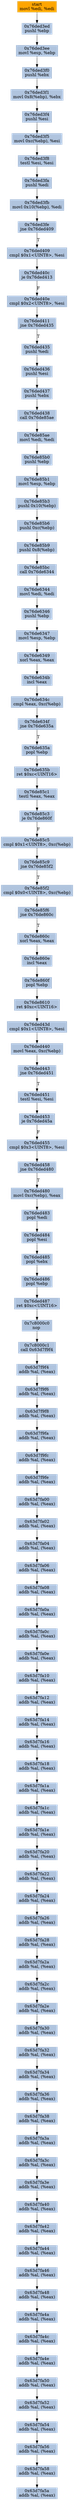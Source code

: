digraph G {
node[shape=rectangle,style=filled,fillcolor=lightsteelblue,color=lightsteelblue]
bgcolor="transparent"
a0x76ded3ebmovl_edi_edi[label="start\nmovl %edi, %edi",color="lightgrey",fillcolor="orange"];
a0x76ded3edpushl_ebp[label="0x76ded3ed\npushl %ebp"];
a0x76ded3eemovl_esp_ebp[label="0x76ded3ee\nmovl %esp, %ebp"];
a0x76ded3f0pushl_ebx[label="0x76ded3f0\npushl %ebx"];
a0x76ded3f1movl_0x8ebp__ebx[label="0x76ded3f1\nmovl 0x8(%ebp), %ebx"];
a0x76ded3f4pushl_esi[label="0x76ded3f4\npushl %esi"];
a0x76ded3f5movl_0xcebp__esi[label="0x76ded3f5\nmovl 0xc(%ebp), %esi"];
a0x76ded3f8testl_esi_esi[label="0x76ded3f8\ntestl %esi, %esi"];
a0x76ded3fapushl_edi[label="0x76ded3fa\npushl %edi"];
a0x76ded3fbmovl_0x10ebp__edi[label="0x76ded3fb\nmovl 0x10(%ebp), %edi"];
a0x76ded3fejne_0x76ded409[label="0x76ded3fe\njne 0x76ded409"];
a0x76ded409cmpl_0x1UINT8_esi[label="0x76ded409\ncmpl $0x1<UINT8>, %esi"];
a0x76ded40cje_0x76ded413[label="0x76ded40c\nje 0x76ded413"];
a0x76ded40ecmpl_0x2UINT8_esi[label="0x76ded40e\ncmpl $0x2<UINT8>, %esi"];
a0x76ded411jne_0x76ded435[label="0x76ded411\njne 0x76ded435"];
a0x76ded435pushl_edi[label="0x76ded435\npushl %edi"];
a0x76ded436pushl_esi[label="0x76ded436\npushl %esi"];
a0x76ded437pushl_ebx[label="0x76ded437\npushl %ebx"];
a0x76ded438call_0x76de85ae[label="0x76ded438\ncall 0x76de85ae"];
a0x76de85aemovl_edi_edi[label="0x76de85ae\nmovl %edi, %edi"];
a0x76de85b0pushl_ebp[label="0x76de85b0\npushl %ebp"];
a0x76de85b1movl_esp_ebp[label="0x76de85b1\nmovl %esp, %ebp"];
a0x76de85b3pushl_0x10ebp_[label="0x76de85b3\npushl 0x10(%ebp)"];
a0x76de85b6pushl_0xcebp_[label="0x76de85b6\npushl 0xc(%ebp)"];
a0x76de85b9pushl_0x8ebp_[label="0x76de85b9\npushl 0x8(%ebp)"];
a0x76de85bccall_0x76de6344[label="0x76de85bc\ncall 0x76de6344"];
a0x76de6344movl_edi_edi[label="0x76de6344\nmovl %edi, %edi"];
a0x76de6346pushl_ebp[label="0x76de6346\npushl %ebp"];
a0x76de6347movl_esp_ebp[label="0x76de6347\nmovl %esp, %ebp"];
a0x76de6349xorl_eax_eax[label="0x76de6349\nxorl %eax, %eax"];
a0x76de634bincl_eax[label="0x76de634b\nincl %eax"];
a0x76de634ccmpl_eax_0xcebp_[label="0x76de634c\ncmpl %eax, 0xc(%ebp)"];
a0x76de634fjne_0x76de635a[label="0x76de634f\njne 0x76de635a"];
a0x76de635apopl_ebp[label="0x76de635a\npopl %ebp"];
a0x76de635bret_0xcUINT16[label="0x76de635b\nret $0xc<UINT16>"];
a0x76de85c1testl_eax_eax[label="0x76de85c1\ntestl %eax, %eax"];
a0x76de85c3je_0x76de860f[label="0x76de85c3\nje 0x76de860f"];
a0x76de85c5cmpl_0x1UINT8_0xcebp_[label="0x76de85c5\ncmpl $0x1<UINT8>, 0xc(%ebp)"];
a0x76de85c9jne_0x76de85f2[label="0x76de85c9\njne 0x76de85f2"];
a0x76de85f2cmpl_0x0UINT8_0xcebp_[label="0x76de85f2\ncmpl $0x0<UINT8>, 0xc(%ebp)"];
a0x76de85f6jne_0x76de860c[label="0x76de85f6\njne 0x76de860c"];
a0x76de860cxorl_eax_eax[label="0x76de860c\nxorl %eax, %eax"];
a0x76de860eincl_eax[label="0x76de860e\nincl %eax"];
a0x76de860fpopl_ebp[label="0x76de860f\npopl %ebp"];
a0x76de8610ret_0xcUINT16[label="0x76de8610\nret $0xc<UINT16>"];
a0x76ded43dcmpl_0x1UINT8_esi[label="0x76ded43d\ncmpl $0x1<UINT8>, %esi"];
a0x76ded440movl_eax_0xcebp_[label="0x76ded440\nmovl %eax, 0xc(%ebp)"];
a0x76ded443jne_0x76ded451[label="0x76ded443\njne 0x76ded451"];
a0x76ded451testl_esi_esi[label="0x76ded451\ntestl %esi, %esi"];
a0x76ded453je_0x76ded45a[label="0x76ded453\nje 0x76ded45a"];
a0x76ded455cmpl_0x3UINT8_esi[label="0x76ded455\ncmpl $0x3<UINT8>, %esi"];
a0x76ded458jne_0x76ded480[label="0x76ded458\njne 0x76ded480"];
a0x76ded480movl_0xcebp__eax[label="0x76ded480\nmovl 0xc(%ebp), %eax"];
a0x76ded483popl_edi[label="0x76ded483\npopl %edi"];
a0x76ded484popl_esi[label="0x76ded484\npopl %esi"];
a0x76ded485popl_ebx[label="0x76ded485\npopl %ebx"];
a0x76ded486popl_ebp[label="0x76ded486\npopl %ebp"];
a0x76ded487ret_0xcUINT16[label="0x76ded487\nret $0xc<UINT16>"];
a0x7c8000c0nop_[label="0x7c8000c0\nnop "];
a0x7c8000c1call_0x63d7f9f4[label="0x7c8000c1\ncall 0x63d7f9f4"];
a0x63d7f9f4addb_al_eax_[label="0x63d7f9f4\naddb %al, (%eax)"];
a0x63d7f9f6addb_al_eax_[label="0x63d7f9f6\naddb %al, (%eax)"];
a0x63d7f9f8addb_al_eax_[label="0x63d7f9f8\naddb %al, (%eax)"];
a0x63d7f9faaddb_al_eax_[label="0x63d7f9fa\naddb %al, (%eax)"];
a0x63d7f9fcaddb_al_eax_[label="0x63d7f9fc\naddb %al, (%eax)"];
a0x63d7f9feaddb_al_eax_[label="0x63d7f9fe\naddb %al, (%eax)"];
a0x63d7fa00addb_al_eax_[label="0x63d7fa00\naddb %al, (%eax)"];
a0x63d7fa02addb_al_eax_[label="0x63d7fa02\naddb %al, (%eax)"];
a0x63d7fa04addb_al_eax_[label="0x63d7fa04\naddb %al, (%eax)"];
a0x63d7fa06addb_al_eax_[label="0x63d7fa06\naddb %al, (%eax)"];
a0x63d7fa08addb_al_eax_[label="0x63d7fa08\naddb %al, (%eax)"];
a0x63d7fa0aaddb_al_eax_[label="0x63d7fa0a\naddb %al, (%eax)"];
a0x63d7fa0caddb_al_eax_[label="0x63d7fa0c\naddb %al, (%eax)"];
a0x63d7fa0eaddb_al_eax_[label="0x63d7fa0e\naddb %al, (%eax)"];
a0x63d7fa10addb_al_eax_[label="0x63d7fa10\naddb %al, (%eax)"];
a0x63d7fa12addb_al_eax_[label="0x63d7fa12\naddb %al, (%eax)"];
a0x63d7fa14addb_al_eax_[label="0x63d7fa14\naddb %al, (%eax)"];
a0x63d7fa16addb_al_eax_[label="0x63d7fa16\naddb %al, (%eax)"];
a0x63d7fa18addb_al_eax_[label="0x63d7fa18\naddb %al, (%eax)"];
a0x63d7fa1aaddb_al_eax_[label="0x63d7fa1a\naddb %al, (%eax)"];
a0x63d7fa1caddb_al_eax_[label="0x63d7fa1c\naddb %al, (%eax)"];
a0x63d7fa1eaddb_al_eax_[label="0x63d7fa1e\naddb %al, (%eax)"];
a0x63d7fa20addb_al_eax_[label="0x63d7fa20\naddb %al, (%eax)"];
a0x63d7fa22addb_al_eax_[label="0x63d7fa22\naddb %al, (%eax)"];
a0x63d7fa24addb_al_eax_[label="0x63d7fa24\naddb %al, (%eax)"];
a0x63d7fa26addb_al_eax_[label="0x63d7fa26\naddb %al, (%eax)"];
a0x63d7fa28addb_al_eax_[label="0x63d7fa28\naddb %al, (%eax)"];
a0x63d7fa2aaddb_al_eax_[label="0x63d7fa2a\naddb %al, (%eax)"];
a0x63d7fa2caddb_al_eax_[label="0x63d7fa2c\naddb %al, (%eax)"];
a0x63d7fa2eaddb_al_eax_[label="0x63d7fa2e\naddb %al, (%eax)"];
a0x63d7fa30addb_al_eax_[label="0x63d7fa30\naddb %al, (%eax)"];
a0x63d7fa32addb_al_eax_[label="0x63d7fa32\naddb %al, (%eax)"];
a0x63d7fa34addb_al_eax_[label="0x63d7fa34\naddb %al, (%eax)"];
a0x63d7fa36addb_al_eax_[label="0x63d7fa36\naddb %al, (%eax)"];
a0x63d7fa38addb_al_eax_[label="0x63d7fa38\naddb %al, (%eax)"];
a0x63d7fa3aaddb_al_eax_[label="0x63d7fa3a\naddb %al, (%eax)"];
a0x63d7fa3caddb_al_eax_[label="0x63d7fa3c\naddb %al, (%eax)"];
a0x63d7fa3eaddb_al_eax_[label="0x63d7fa3e\naddb %al, (%eax)"];
a0x63d7fa40addb_al_eax_[label="0x63d7fa40\naddb %al, (%eax)"];
a0x63d7fa42addb_al_eax_[label="0x63d7fa42\naddb %al, (%eax)"];
a0x63d7fa44addb_al_eax_[label="0x63d7fa44\naddb %al, (%eax)"];
a0x63d7fa46addb_al_eax_[label="0x63d7fa46\naddb %al, (%eax)"];
a0x63d7fa48addb_al_eax_[label="0x63d7fa48\naddb %al, (%eax)"];
a0x63d7fa4aaddb_al_eax_[label="0x63d7fa4a\naddb %al, (%eax)"];
a0x63d7fa4caddb_al_eax_[label="0x63d7fa4c\naddb %al, (%eax)"];
a0x63d7fa4eaddb_al_eax_[label="0x63d7fa4e\naddb %al, (%eax)"];
a0x63d7fa50addb_al_eax_[label="0x63d7fa50\naddb %al, (%eax)"];
a0x63d7fa52addb_al_eax_[label="0x63d7fa52\naddb %al, (%eax)"];
a0x63d7fa54addb_al_eax_[label="0x63d7fa54\naddb %al, (%eax)"];
a0x63d7fa56addb_al_eax_[label="0x63d7fa56\naddb %al, (%eax)"];
a0x63d7fa58addb_al_eax_[label="0x63d7fa58\naddb %al, (%eax)"];
a0x63d7fa5aaddb_al_eax_[label="0x63d7fa5a\naddb %al, (%eax)"];
a0x76ded3ebmovl_edi_edi -> a0x76ded3edpushl_ebp [color="#000000"];
a0x76ded3edpushl_ebp -> a0x76ded3eemovl_esp_ebp [color="#000000"];
a0x76ded3eemovl_esp_ebp -> a0x76ded3f0pushl_ebx [color="#000000"];
a0x76ded3f0pushl_ebx -> a0x76ded3f1movl_0x8ebp__ebx [color="#000000"];
a0x76ded3f1movl_0x8ebp__ebx -> a0x76ded3f4pushl_esi [color="#000000"];
a0x76ded3f4pushl_esi -> a0x76ded3f5movl_0xcebp__esi [color="#000000"];
a0x76ded3f5movl_0xcebp__esi -> a0x76ded3f8testl_esi_esi [color="#000000"];
a0x76ded3f8testl_esi_esi -> a0x76ded3fapushl_edi [color="#000000"];
a0x76ded3fapushl_edi -> a0x76ded3fbmovl_0x10ebp__edi [color="#000000"];
a0x76ded3fbmovl_0x10ebp__edi -> a0x76ded3fejne_0x76ded409 [color="#000000"];
a0x76ded3fejne_0x76ded409 -> a0x76ded409cmpl_0x1UINT8_esi [color="#000000",label="T"];
a0x76ded409cmpl_0x1UINT8_esi -> a0x76ded40cje_0x76ded413 [color="#000000"];
a0x76ded40cje_0x76ded413 -> a0x76ded40ecmpl_0x2UINT8_esi [color="#000000",label="F"];
a0x76ded40ecmpl_0x2UINT8_esi -> a0x76ded411jne_0x76ded435 [color="#000000"];
a0x76ded411jne_0x76ded435 -> a0x76ded435pushl_edi [color="#000000",label="T"];
a0x76ded435pushl_edi -> a0x76ded436pushl_esi [color="#000000"];
a0x76ded436pushl_esi -> a0x76ded437pushl_ebx [color="#000000"];
a0x76ded437pushl_ebx -> a0x76ded438call_0x76de85ae [color="#000000"];
a0x76ded438call_0x76de85ae -> a0x76de85aemovl_edi_edi [color="#000000"];
a0x76de85aemovl_edi_edi -> a0x76de85b0pushl_ebp [color="#000000"];
a0x76de85b0pushl_ebp -> a0x76de85b1movl_esp_ebp [color="#000000"];
a0x76de85b1movl_esp_ebp -> a0x76de85b3pushl_0x10ebp_ [color="#000000"];
a0x76de85b3pushl_0x10ebp_ -> a0x76de85b6pushl_0xcebp_ [color="#000000"];
a0x76de85b6pushl_0xcebp_ -> a0x76de85b9pushl_0x8ebp_ [color="#000000"];
a0x76de85b9pushl_0x8ebp_ -> a0x76de85bccall_0x76de6344 [color="#000000"];
a0x76de85bccall_0x76de6344 -> a0x76de6344movl_edi_edi [color="#000000"];
a0x76de6344movl_edi_edi -> a0x76de6346pushl_ebp [color="#000000"];
a0x76de6346pushl_ebp -> a0x76de6347movl_esp_ebp [color="#000000"];
a0x76de6347movl_esp_ebp -> a0x76de6349xorl_eax_eax [color="#000000"];
a0x76de6349xorl_eax_eax -> a0x76de634bincl_eax [color="#000000"];
a0x76de634bincl_eax -> a0x76de634ccmpl_eax_0xcebp_ [color="#000000"];
a0x76de634ccmpl_eax_0xcebp_ -> a0x76de634fjne_0x76de635a [color="#000000"];
a0x76de634fjne_0x76de635a -> a0x76de635apopl_ebp [color="#000000",label="T"];
a0x76de635apopl_ebp -> a0x76de635bret_0xcUINT16 [color="#000000"];
a0x76de635bret_0xcUINT16 -> a0x76de85c1testl_eax_eax [color="#000000"];
a0x76de85c1testl_eax_eax -> a0x76de85c3je_0x76de860f [color="#000000"];
a0x76de85c3je_0x76de860f -> a0x76de85c5cmpl_0x1UINT8_0xcebp_ [color="#000000",label="F"];
a0x76de85c5cmpl_0x1UINT8_0xcebp_ -> a0x76de85c9jne_0x76de85f2 [color="#000000"];
a0x76de85c9jne_0x76de85f2 -> a0x76de85f2cmpl_0x0UINT8_0xcebp_ [color="#000000",label="T"];
a0x76de85f2cmpl_0x0UINT8_0xcebp_ -> a0x76de85f6jne_0x76de860c [color="#000000"];
a0x76de85f6jne_0x76de860c -> a0x76de860cxorl_eax_eax [color="#000000",label="T"];
a0x76de860cxorl_eax_eax -> a0x76de860eincl_eax [color="#000000"];
a0x76de860eincl_eax -> a0x76de860fpopl_ebp [color="#000000"];
a0x76de860fpopl_ebp -> a0x76de8610ret_0xcUINT16 [color="#000000"];
a0x76de8610ret_0xcUINT16 -> a0x76ded43dcmpl_0x1UINT8_esi [color="#000000"];
a0x76ded43dcmpl_0x1UINT8_esi -> a0x76ded440movl_eax_0xcebp_ [color="#000000"];
a0x76ded440movl_eax_0xcebp_ -> a0x76ded443jne_0x76ded451 [color="#000000"];
a0x76ded443jne_0x76ded451 -> a0x76ded451testl_esi_esi [color="#000000",label="T"];
a0x76ded451testl_esi_esi -> a0x76ded453je_0x76ded45a [color="#000000"];
a0x76ded453je_0x76ded45a -> a0x76ded455cmpl_0x3UINT8_esi [color="#000000",label="F"];
a0x76ded455cmpl_0x3UINT8_esi -> a0x76ded458jne_0x76ded480 [color="#000000"];
a0x76ded458jne_0x76ded480 -> a0x76ded480movl_0xcebp__eax [color="#000000",label="T"];
a0x76ded480movl_0xcebp__eax -> a0x76ded483popl_edi [color="#000000"];
a0x76ded483popl_edi -> a0x76ded484popl_esi [color="#000000"];
a0x76ded484popl_esi -> a0x76ded485popl_ebx [color="#000000"];
a0x76ded485popl_ebx -> a0x76ded486popl_ebp [color="#000000"];
a0x76ded486popl_ebp -> a0x76ded487ret_0xcUINT16 [color="#000000"];
a0x76ded487ret_0xcUINT16 -> a0x7c8000c0nop_ [color="#000000"];
a0x7c8000c0nop_ -> a0x7c8000c1call_0x63d7f9f4 [color="#000000"];
a0x7c8000c1call_0x63d7f9f4 -> a0x63d7f9f4addb_al_eax_ [color="#000000"];
a0x63d7f9f4addb_al_eax_ -> a0x63d7f9f6addb_al_eax_ [color="#000000"];
a0x63d7f9f6addb_al_eax_ -> a0x63d7f9f8addb_al_eax_ [color="#000000"];
a0x63d7f9f8addb_al_eax_ -> a0x63d7f9faaddb_al_eax_ [color="#000000"];
a0x63d7f9faaddb_al_eax_ -> a0x63d7f9fcaddb_al_eax_ [color="#000000"];
a0x63d7f9fcaddb_al_eax_ -> a0x63d7f9feaddb_al_eax_ [color="#000000"];
a0x63d7f9feaddb_al_eax_ -> a0x63d7fa00addb_al_eax_ [color="#000000"];
a0x63d7fa00addb_al_eax_ -> a0x63d7fa02addb_al_eax_ [color="#000000"];
a0x63d7fa02addb_al_eax_ -> a0x63d7fa04addb_al_eax_ [color="#000000"];
a0x63d7fa04addb_al_eax_ -> a0x63d7fa06addb_al_eax_ [color="#000000"];
a0x63d7fa06addb_al_eax_ -> a0x63d7fa08addb_al_eax_ [color="#000000"];
a0x63d7fa08addb_al_eax_ -> a0x63d7fa0aaddb_al_eax_ [color="#000000"];
a0x63d7fa0aaddb_al_eax_ -> a0x63d7fa0caddb_al_eax_ [color="#000000"];
a0x63d7fa0caddb_al_eax_ -> a0x63d7fa0eaddb_al_eax_ [color="#000000"];
a0x63d7fa0eaddb_al_eax_ -> a0x63d7fa10addb_al_eax_ [color="#000000"];
a0x63d7fa10addb_al_eax_ -> a0x63d7fa12addb_al_eax_ [color="#000000"];
a0x63d7fa12addb_al_eax_ -> a0x63d7fa14addb_al_eax_ [color="#000000"];
a0x63d7fa14addb_al_eax_ -> a0x63d7fa16addb_al_eax_ [color="#000000"];
a0x63d7fa16addb_al_eax_ -> a0x63d7fa18addb_al_eax_ [color="#000000"];
a0x63d7fa18addb_al_eax_ -> a0x63d7fa1aaddb_al_eax_ [color="#000000"];
a0x63d7fa1aaddb_al_eax_ -> a0x63d7fa1caddb_al_eax_ [color="#000000"];
a0x63d7fa1caddb_al_eax_ -> a0x63d7fa1eaddb_al_eax_ [color="#000000"];
a0x63d7fa1eaddb_al_eax_ -> a0x63d7fa20addb_al_eax_ [color="#000000"];
a0x63d7fa20addb_al_eax_ -> a0x63d7fa22addb_al_eax_ [color="#000000"];
a0x63d7fa22addb_al_eax_ -> a0x63d7fa24addb_al_eax_ [color="#000000"];
a0x63d7fa24addb_al_eax_ -> a0x63d7fa26addb_al_eax_ [color="#000000"];
a0x63d7fa26addb_al_eax_ -> a0x63d7fa28addb_al_eax_ [color="#000000"];
a0x63d7fa28addb_al_eax_ -> a0x63d7fa2aaddb_al_eax_ [color="#000000"];
a0x63d7fa2aaddb_al_eax_ -> a0x63d7fa2caddb_al_eax_ [color="#000000"];
a0x63d7fa2caddb_al_eax_ -> a0x63d7fa2eaddb_al_eax_ [color="#000000"];
a0x63d7fa2eaddb_al_eax_ -> a0x63d7fa30addb_al_eax_ [color="#000000"];
a0x63d7fa30addb_al_eax_ -> a0x63d7fa32addb_al_eax_ [color="#000000"];
a0x63d7fa32addb_al_eax_ -> a0x63d7fa34addb_al_eax_ [color="#000000"];
a0x63d7fa34addb_al_eax_ -> a0x63d7fa36addb_al_eax_ [color="#000000"];
a0x63d7fa36addb_al_eax_ -> a0x63d7fa38addb_al_eax_ [color="#000000"];
a0x63d7fa38addb_al_eax_ -> a0x63d7fa3aaddb_al_eax_ [color="#000000"];
a0x63d7fa3aaddb_al_eax_ -> a0x63d7fa3caddb_al_eax_ [color="#000000"];
a0x63d7fa3caddb_al_eax_ -> a0x63d7fa3eaddb_al_eax_ [color="#000000"];
a0x63d7fa3eaddb_al_eax_ -> a0x63d7fa40addb_al_eax_ [color="#000000"];
a0x63d7fa40addb_al_eax_ -> a0x63d7fa42addb_al_eax_ [color="#000000"];
a0x63d7fa42addb_al_eax_ -> a0x63d7fa44addb_al_eax_ [color="#000000"];
a0x63d7fa44addb_al_eax_ -> a0x63d7fa46addb_al_eax_ [color="#000000"];
a0x63d7fa46addb_al_eax_ -> a0x63d7fa48addb_al_eax_ [color="#000000"];
a0x63d7fa48addb_al_eax_ -> a0x63d7fa4aaddb_al_eax_ [color="#000000"];
a0x63d7fa4aaddb_al_eax_ -> a0x63d7fa4caddb_al_eax_ [color="#000000"];
a0x63d7fa4caddb_al_eax_ -> a0x63d7fa4eaddb_al_eax_ [color="#000000"];
a0x63d7fa4eaddb_al_eax_ -> a0x63d7fa50addb_al_eax_ [color="#000000"];
a0x63d7fa50addb_al_eax_ -> a0x63d7fa52addb_al_eax_ [color="#000000"];
a0x63d7fa52addb_al_eax_ -> a0x63d7fa54addb_al_eax_ [color="#000000"];
a0x63d7fa54addb_al_eax_ -> a0x63d7fa56addb_al_eax_ [color="#000000"];
a0x63d7fa56addb_al_eax_ -> a0x63d7fa58addb_al_eax_ [color="#000000"];
a0x63d7fa58addb_al_eax_ -> a0x63d7fa5aaddb_al_eax_ [color="#000000"];
}

